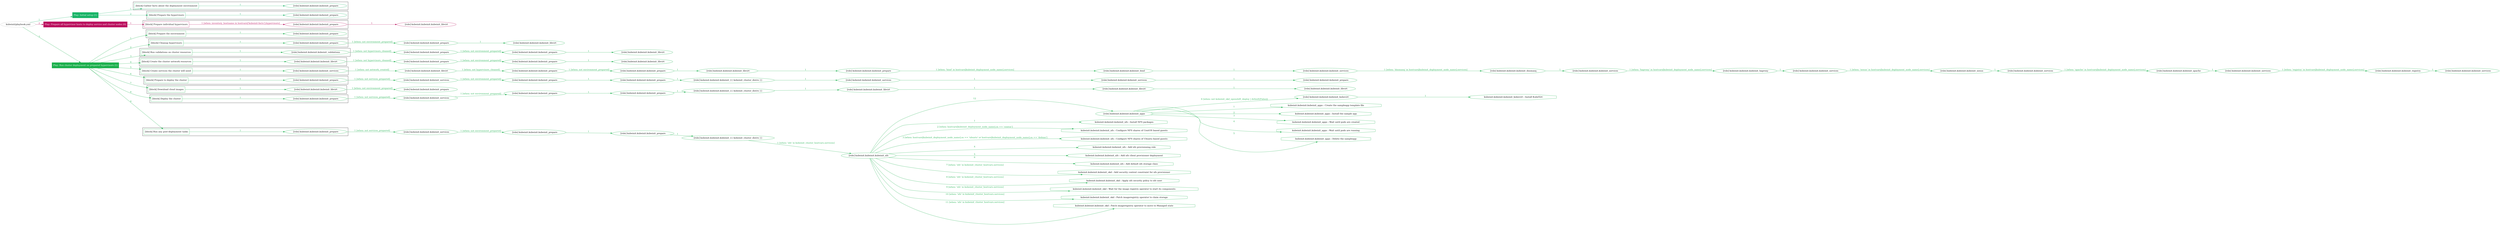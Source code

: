digraph {
	graph [concentrate=true ordering=in rankdir=LR ratio=fill]
	edge [esep=5 sep=10]
	"kubeinit/playbook.yml" [id=root_node style=dotted]
	play_866cd566 [label="Play: Initial setup (1)" color="#18b467" fontcolor="#ffffff" id=play_866cd566 shape=box style=filled tooltip=localhost]
	"kubeinit/playbook.yml" -> play_866cd566 [label="1 " color="#18b467" fontcolor="#18b467" id=edge_b7a3d5ce labeltooltip="1 " tooltip="1 "]
	subgraph "kubeinit.kubeinit.kubeinit_prepare" {
		role_42a8a2a1 [label="[role] kubeinit.kubeinit.kubeinit_prepare" color="#18b467" id=role_42a8a2a1 tooltip="kubeinit.kubeinit.kubeinit_prepare"]
	}
	subgraph "kubeinit.kubeinit.kubeinit_prepare" {
		role_70ec0d9b [label="[role] kubeinit.kubeinit.kubeinit_prepare" color="#18b467" id=role_70ec0d9b tooltip="kubeinit.kubeinit.kubeinit_prepare"]
	}
	subgraph "Play: Initial setup (1)" {
		play_866cd566 -> block_4145561e [label=1 color="#18b467" fontcolor="#18b467" id=edge_b23f8024 labeltooltip=1 tooltip=1]
		subgraph cluster_block_4145561e {
			block_4145561e [label="[block] Gather facts about the deployment environment" color="#18b467" id=block_4145561e labeltooltip="Gather facts about the deployment environment" shape=box tooltip="Gather facts about the deployment environment"]
			block_4145561e -> role_42a8a2a1 [label="1 " color="#18b467" fontcolor="#18b467" id=edge_ebbc4059 labeltooltip="1 " tooltip="1 "]
		}
		play_866cd566 -> block_74db319b [label=2 color="#18b467" fontcolor="#18b467" id=edge_c4fadc92 labeltooltip=2 tooltip=2]
		subgraph cluster_block_74db319b {
			block_74db319b [label="[block] Prepare the hypervisors" color="#18b467" id=block_74db319b labeltooltip="Prepare the hypervisors" shape=box tooltip="Prepare the hypervisors"]
			block_74db319b -> role_70ec0d9b [label="1 " color="#18b467" fontcolor="#18b467" id=edge_340f080b labeltooltip="1 " tooltip="1 "]
		}
	}
	play_d27a28cc [label="Play: Prepare all hypervisor hosts to deploy service and cluster nodes (0)" color="#bb115f" fontcolor="#ffffff" id=play_d27a28cc shape=box style=filled tooltip="Play: Prepare all hypervisor hosts to deploy service and cluster nodes (0)"]
	"kubeinit/playbook.yml" -> play_d27a28cc [label="2 " color="#bb115f" fontcolor="#bb115f" id=edge_27930eea labeltooltip="2 " tooltip="2 "]
	subgraph "kubeinit.kubeinit.kubeinit_libvirt" {
		role_9883c291 [label="[role] kubeinit.kubeinit.kubeinit_libvirt" color="#bb115f" id=role_9883c291 tooltip="kubeinit.kubeinit.kubeinit_libvirt"]
	}
	subgraph "kubeinit.kubeinit.kubeinit_prepare" {
		role_b96f2400 [label="[role] kubeinit.kubeinit.kubeinit_prepare" color="#bb115f" id=role_b96f2400 tooltip="kubeinit.kubeinit.kubeinit_prepare"]
		role_b96f2400 -> role_9883c291 [label="1 " color="#bb115f" fontcolor="#bb115f" id=edge_fe0eab65 labeltooltip="1 " tooltip="1 "]
	}
	subgraph "Play: Prepare all hypervisor hosts to deploy service and cluster nodes (0)" {
		play_d27a28cc -> block_7e820f41 [label=1 color="#bb115f" fontcolor="#bb115f" id=edge_23f2f4f9 labeltooltip=1 tooltip=1]
		subgraph cluster_block_7e820f41 {
			block_7e820f41 [label="[block] Prepare individual hypervisors" color="#bb115f" id=block_7e820f41 labeltooltip="Prepare individual hypervisors" shape=box tooltip="Prepare individual hypervisors"]
			block_7e820f41 -> role_b96f2400 [label="1 [when: inventory_hostname in hostvars['kubeinit-facts'].hypervisors]" color="#bb115f" fontcolor="#bb115f" id=edge_484b6eaf labeltooltip="1 [when: inventory_hostname in hostvars['kubeinit-facts'].hypervisors]" tooltip="1 [when: inventory_hostname in hostvars['kubeinit-facts'].hypervisors]"]
		}
	}
	play_6ab7a3cd [label="Play: Run cluster deployment on prepared hypervisors (1)" color="#1cb04d" fontcolor="#ffffff" id=play_6ab7a3cd shape=box style=filled tooltip=localhost]
	"kubeinit/playbook.yml" -> play_6ab7a3cd [label="3 " color="#1cb04d" fontcolor="#1cb04d" id=edge_1ee3cd7d labeltooltip="3 " tooltip="3 "]
	subgraph "kubeinit.kubeinit.kubeinit_prepare" {
		role_7ead89c9 [label="[role] kubeinit.kubeinit.kubeinit_prepare" color="#1cb04d" id=role_7ead89c9 tooltip="kubeinit.kubeinit.kubeinit_prepare"]
	}
	subgraph "kubeinit.kubeinit.kubeinit_libvirt" {
		role_e12b8cbc [label="[role] kubeinit.kubeinit.kubeinit_libvirt" color="#1cb04d" id=role_e12b8cbc tooltip="kubeinit.kubeinit.kubeinit_libvirt"]
	}
	subgraph "kubeinit.kubeinit.kubeinit_prepare" {
		role_fc0ebed4 [label="[role] kubeinit.kubeinit.kubeinit_prepare" color="#1cb04d" id=role_fc0ebed4 tooltip="kubeinit.kubeinit.kubeinit_prepare"]
		role_fc0ebed4 -> role_e12b8cbc [label="1 " color="#1cb04d" fontcolor="#1cb04d" id=edge_97bbdb1d labeltooltip="1 " tooltip="1 "]
	}
	subgraph "kubeinit.kubeinit.kubeinit_prepare" {
		role_6ffd9a5c [label="[role] kubeinit.kubeinit.kubeinit_prepare" color="#1cb04d" id=role_6ffd9a5c tooltip="kubeinit.kubeinit.kubeinit_prepare"]
		role_6ffd9a5c -> role_fc0ebed4 [label="1 [when: not environment_prepared]" color="#1cb04d" fontcolor="#1cb04d" id=edge_9d74c084 labeltooltip="1 [when: not environment_prepared]" tooltip="1 [when: not environment_prepared]"]
	}
	subgraph "kubeinit.kubeinit.kubeinit_libvirt" {
		role_8c055e32 [label="[role] kubeinit.kubeinit.kubeinit_libvirt" color="#1cb04d" id=role_8c055e32 tooltip="kubeinit.kubeinit.kubeinit_libvirt"]
	}
	subgraph "kubeinit.kubeinit.kubeinit_prepare" {
		role_754e39e1 [label="[role] kubeinit.kubeinit.kubeinit_prepare" color="#1cb04d" id=role_754e39e1 tooltip="kubeinit.kubeinit.kubeinit_prepare"]
		role_754e39e1 -> role_8c055e32 [label="1 " color="#1cb04d" fontcolor="#1cb04d" id=edge_d2662d19 labeltooltip="1 " tooltip="1 "]
	}
	subgraph "kubeinit.kubeinit.kubeinit_prepare" {
		role_8dd6903f [label="[role] kubeinit.kubeinit.kubeinit_prepare" color="#1cb04d" id=role_8dd6903f tooltip="kubeinit.kubeinit.kubeinit_prepare"]
		role_8dd6903f -> role_754e39e1 [label="1 [when: not environment_prepared]" color="#1cb04d" fontcolor="#1cb04d" id=edge_be09761b labeltooltip="1 [when: not environment_prepared]" tooltip="1 [when: not environment_prepared]"]
	}
	subgraph "kubeinit.kubeinit.kubeinit_validations" {
		role_f52cb748 [label="[role] kubeinit.kubeinit.kubeinit_validations" color="#1cb04d" id=role_f52cb748 tooltip="kubeinit.kubeinit.kubeinit_validations"]
		role_f52cb748 -> role_8dd6903f [label="1 [when: not hypervisors_cleaned]" color="#1cb04d" fontcolor="#1cb04d" id=edge_66efea9b labeltooltip="1 [when: not hypervisors_cleaned]" tooltip="1 [when: not hypervisors_cleaned]"]
	}
	subgraph "kubeinit.kubeinit.kubeinit_libvirt" {
		role_37e7ea5a [label="[role] kubeinit.kubeinit.kubeinit_libvirt" color="#1cb04d" id=role_37e7ea5a tooltip="kubeinit.kubeinit.kubeinit_libvirt"]
	}
	subgraph "kubeinit.kubeinit.kubeinit_prepare" {
		role_1baa1789 [label="[role] kubeinit.kubeinit.kubeinit_prepare" color="#1cb04d" id=role_1baa1789 tooltip="kubeinit.kubeinit.kubeinit_prepare"]
		role_1baa1789 -> role_37e7ea5a [label="1 " color="#1cb04d" fontcolor="#1cb04d" id=edge_dedb9737 labeltooltip="1 " tooltip="1 "]
	}
	subgraph "kubeinit.kubeinit.kubeinit_prepare" {
		role_45426b34 [label="[role] kubeinit.kubeinit.kubeinit_prepare" color="#1cb04d" id=role_45426b34 tooltip="kubeinit.kubeinit.kubeinit_prepare"]
		role_45426b34 -> role_1baa1789 [label="1 [when: not environment_prepared]" color="#1cb04d" fontcolor="#1cb04d" id=edge_fe4f3698 labeltooltip="1 [when: not environment_prepared]" tooltip="1 [when: not environment_prepared]"]
	}
	subgraph "kubeinit.kubeinit.kubeinit_libvirt" {
		role_d22ad18e [label="[role] kubeinit.kubeinit.kubeinit_libvirt" color="#1cb04d" id=role_d22ad18e tooltip="kubeinit.kubeinit.kubeinit_libvirt"]
		role_d22ad18e -> role_45426b34 [label="1 [when: not hypervisors_cleaned]" color="#1cb04d" fontcolor="#1cb04d" id=edge_d5f62aea labeltooltip="1 [when: not hypervisors_cleaned]" tooltip="1 [when: not hypervisors_cleaned]"]
	}
	subgraph "kubeinit.kubeinit.kubeinit_services" {
		role_3a80f381 [label="[role] kubeinit.kubeinit.kubeinit_services" color="#1cb04d" id=role_3a80f381 tooltip="kubeinit.kubeinit.kubeinit_services"]
	}
	subgraph "kubeinit.kubeinit.kubeinit_registry" {
		role_0bf82481 [label="[role] kubeinit.kubeinit.kubeinit_registry" color="#1cb04d" id=role_0bf82481 tooltip="kubeinit.kubeinit.kubeinit_registry"]
		role_0bf82481 -> role_3a80f381 [label="1 " color="#1cb04d" fontcolor="#1cb04d" id=edge_49e608f8 labeltooltip="1 " tooltip="1 "]
	}
	subgraph "kubeinit.kubeinit.kubeinit_services" {
		role_6137540d [label="[role] kubeinit.kubeinit.kubeinit_services" color="#1cb04d" id=role_6137540d tooltip="kubeinit.kubeinit.kubeinit_services"]
		role_6137540d -> role_0bf82481 [label="1 [when: 'registry' in hostvars[kubeinit_deployment_node_name].services]" color="#1cb04d" fontcolor="#1cb04d" id=edge_4b850a96 labeltooltip="1 [when: 'registry' in hostvars[kubeinit_deployment_node_name].services]" tooltip="1 [when: 'registry' in hostvars[kubeinit_deployment_node_name].services]"]
	}
	subgraph "kubeinit.kubeinit.kubeinit_apache" {
		role_b74298c2 [label="[role] kubeinit.kubeinit.kubeinit_apache" color="#1cb04d" id=role_b74298c2 tooltip="kubeinit.kubeinit.kubeinit_apache"]
		role_b74298c2 -> role_6137540d [label="1 " color="#1cb04d" fontcolor="#1cb04d" id=edge_636c4625 labeltooltip="1 " tooltip="1 "]
	}
	subgraph "kubeinit.kubeinit.kubeinit_services" {
		role_45773aaa [label="[role] kubeinit.kubeinit.kubeinit_services" color="#1cb04d" id=role_45773aaa tooltip="kubeinit.kubeinit.kubeinit_services"]
		role_45773aaa -> role_b74298c2 [label="1 [when: 'apache' in hostvars[kubeinit_deployment_node_name].services]" color="#1cb04d" fontcolor="#1cb04d" id=edge_47bf15b7 labeltooltip="1 [when: 'apache' in hostvars[kubeinit_deployment_node_name].services]" tooltip="1 [when: 'apache' in hostvars[kubeinit_deployment_node_name].services]"]
	}
	subgraph "kubeinit.kubeinit.kubeinit_nexus" {
		role_190bb310 [label="[role] kubeinit.kubeinit.kubeinit_nexus" color="#1cb04d" id=role_190bb310 tooltip="kubeinit.kubeinit.kubeinit_nexus"]
		role_190bb310 -> role_45773aaa [label="1 " color="#1cb04d" fontcolor="#1cb04d" id=edge_a56ca499 labeltooltip="1 " tooltip="1 "]
	}
	subgraph "kubeinit.kubeinit.kubeinit_services" {
		role_3988fe66 [label="[role] kubeinit.kubeinit.kubeinit_services" color="#1cb04d" id=role_3988fe66 tooltip="kubeinit.kubeinit.kubeinit_services"]
		role_3988fe66 -> role_190bb310 [label="1 [when: 'nexus' in hostvars[kubeinit_deployment_node_name].services]" color="#1cb04d" fontcolor="#1cb04d" id=edge_f0cd91f6 labeltooltip="1 [when: 'nexus' in hostvars[kubeinit_deployment_node_name].services]" tooltip="1 [when: 'nexus' in hostvars[kubeinit_deployment_node_name].services]"]
	}
	subgraph "kubeinit.kubeinit.kubeinit_haproxy" {
		role_a1e5b6af [label="[role] kubeinit.kubeinit.kubeinit_haproxy" color="#1cb04d" id=role_a1e5b6af tooltip="kubeinit.kubeinit.kubeinit_haproxy"]
		role_a1e5b6af -> role_3988fe66 [label="1 " color="#1cb04d" fontcolor="#1cb04d" id=edge_c55bd46d labeltooltip="1 " tooltip="1 "]
	}
	subgraph "kubeinit.kubeinit.kubeinit_services" {
		role_6fcc0f62 [label="[role] kubeinit.kubeinit.kubeinit_services" color="#1cb04d" id=role_6fcc0f62 tooltip="kubeinit.kubeinit.kubeinit_services"]
		role_6fcc0f62 -> role_a1e5b6af [label="1 [when: 'haproxy' in hostvars[kubeinit_deployment_node_name].services]" color="#1cb04d" fontcolor="#1cb04d" id=edge_7822882d labeltooltip="1 [when: 'haproxy' in hostvars[kubeinit_deployment_node_name].services]" tooltip="1 [when: 'haproxy' in hostvars[kubeinit_deployment_node_name].services]"]
	}
	subgraph "kubeinit.kubeinit.kubeinit_dnsmasq" {
		role_24a6a1a1 [label="[role] kubeinit.kubeinit.kubeinit_dnsmasq" color="#1cb04d" id=role_24a6a1a1 tooltip="kubeinit.kubeinit.kubeinit_dnsmasq"]
		role_24a6a1a1 -> role_6fcc0f62 [label="1 " color="#1cb04d" fontcolor="#1cb04d" id=edge_537da222 labeltooltip="1 " tooltip="1 "]
	}
	subgraph "kubeinit.kubeinit.kubeinit_services" {
		role_aaf24c47 [label="[role] kubeinit.kubeinit.kubeinit_services" color="#1cb04d" id=role_aaf24c47 tooltip="kubeinit.kubeinit.kubeinit_services"]
		role_aaf24c47 -> role_24a6a1a1 [label="1 [when: 'dnsmasq' in hostvars[kubeinit_deployment_node_name].services]" color="#1cb04d" fontcolor="#1cb04d" id=edge_ba0b33e8 labeltooltip="1 [when: 'dnsmasq' in hostvars[kubeinit_deployment_node_name].services]" tooltip="1 [when: 'dnsmasq' in hostvars[kubeinit_deployment_node_name].services]"]
	}
	subgraph "kubeinit.kubeinit.kubeinit_bind" {
		role_bfbcafc0 [label="[role] kubeinit.kubeinit.kubeinit_bind" color="#1cb04d" id=role_bfbcafc0 tooltip="kubeinit.kubeinit.kubeinit_bind"]
		role_bfbcafc0 -> role_aaf24c47 [label="1 " color="#1cb04d" fontcolor="#1cb04d" id=edge_f6926afe labeltooltip="1 " tooltip="1 "]
	}
	subgraph "kubeinit.kubeinit.kubeinit_prepare" {
		role_711a690a [label="[role] kubeinit.kubeinit.kubeinit_prepare" color="#1cb04d" id=role_711a690a tooltip="kubeinit.kubeinit.kubeinit_prepare"]
		role_711a690a -> role_bfbcafc0 [label="1 [when: 'bind' in hostvars[kubeinit_deployment_node_name].services]" color="#1cb04d" fontcolor="#1cb04d" id=edge_fcc421af labeltooltip="1 [when: 'bind' in hostvars[kubeinit_deployment_node_name].services]" tooltip="1 [when: 'bind' in hostvars[kubeinit_deployment_node_name].services]"]
	}
	subgraph "kubeinit.kubeinit.kubeinit_libvirt" {
		role_1f7d2fce [label="[role] kubeinit.kubeinit.kubeinit_libvirt" color="#1cb04d" id=role_1f7d2fce tooltip="kubeinit.kubeinit.kubeinit_libvirt"]
		role_1f7d2fce -> role_711a690a [label="1 " color="#1cb04d" fontcolor="#1cb04d" id=edge_8d6d90a9 labeltooltip="1 " tooltip="1 "]
	}
	subgraph "kubeinit.kubeinit.kubeinit_prepare" {
		role_ac775a64 [label="[role] kubeinit.kubeinit.kubeinit_prepare" color="#1cb04d" id=role_ac775a64 tooltip="kubeinit.kubeinit.kubeinit_prepare"]
		role_ac775a64 -> role_1f7d2fce [label="1 " color="#1cb04d" fontcolor="#1cb04d" id=edge_5e79e51a labeltooltip="1 " tooltip="1 "]
	}
	subgraph "kubeinit.kubeinit.kubeinit_prepare" {
		role_d030ca9d [label="[role] kubeinit.kubeinit.kubeinit_prepare" color="#1cb04d" id=role_d030ca9d tooltip="kubeinit.kubeinit.kubeinit_prepare"]
		role_d030ca9d -> role_ac775a64 [label="1 [when: not environment_prepared]" color="#1cb04d" fontcolor="#1cb04d" id=edge_94cd17c4 labeltooltip="1 [when: not environment_prepared]" tooltip="1 [when: not environment_prepared]"]
	}
	subgraph "kubeinit.kubeinit.kubeinit_libvirt" {
		role_356e7b07 [label="[role] kubeinit.kubeinit.kubeinit_libvirt" color="#1cb04d" id=role_356e7b07 tooltip="kubeinit.kubeinit.kubeinit_libvirt"]
		role_356e7b07 -> role_d030ca9d [label="1 [when: not hypervisors_cleaned]" color="#1cb04d" fontcolor="#1cb04d" id=edge_76c9379c labeltooltip="1 [when: not hypervisors_cleaned]" tooltip="1 [when: not hypervisors_cleaned]"]
	}
	subgraph "kubeinit.kubeinit.kubeinit_services" {
		role_1a0c8410 [label="[role] kubeinit.kubeinit.kubeinit_services" color="#1cb04d" id=role_1a0c8410 tooltip="kubeinit.kubeinit.kubeinit_services"]
		role_1a0c8410 -> role_356e7b07 [label="1 [when: not network_created]" color="#1cb04d" fontcolor="#1cb04d" id=edge_e68eed12 labeltooltip="1 [when: not network_created]" tooltip="1 [when: not network_created]"]
	}
	subgraph "kubeinit.kubeinit.kubeinit_prepare" {
		role_39e3e547 [label="[role] kubeinit.kubeinit.kubeinit_prepare" color="#1cb04d" id=role_39e3e547 tooltip="kubeinit.kubeinit.kubeinit_prepare"]
	}
	subgraph "kubeinit.kubeinit.kubeinit_services" {
		role_38a54d88 [label="[role] kubeinit.kubeinit.kubeinit_services" color="#1cb04d" id=role_38a54d88 tooltip="kubeinit.kubeinit.kubeinit_services"]
		role_38a54d88 -> role_39e3e547 [label="1 " color="#1cb04d" fontcolor="#1cb04d" id=edge_d87b7b5b labeltooltip="1 " tooltip="1 "]
	}
	subgraph "kubeinit.kubeinit.kubeinit_services" {
		role_e71f204c [label="[role] kubeinit.kubeinit.kubeinit_services" color="#1cb04d" id=role_e71f204c tooltip="kubeinit.kubeinit.kubeinit_services"]
		role_e71f204c -> role_38a54d88 [label="1 " color="#1cb04d" fontcolor="#1cb04d" id=edge_ca334fb9 labeltooltip="1 " tooltip="1 "]
	}
	subgraph "kubeinit.kubeinit.kubeinit_{{ kubeinit_cluster_distro }}" {
		role_5c732d5a [label="[role] kubeinit.kubeinit.kubeinit_{{ kubeinit_cluster_distro }}" color="#1cb04d" id=role_5c732d5a tooltip="kubeinit.kubeinit.kubeinit_{{ kubeinit_cluster_distro }}"]
		role_5c732d5a -> role_e71f204c [label="1 " color="#1cb04d" fontcolor="#1cb04d" id=edge_02783266 labeltooltip="1 " tooltip="1 "]
	}
	subgraph "kubeinit.kubeinit.kubeinit_prepare" {
		role_94384a6f [label="[role] kubeinit.kubeinit.kubeinit_prepare" color="#1cb04d" id=role_94384a6f tooltip="kubeinit.kubeinit.kubeinit_prepare"]
		role_94384a6f -> role_5c732d5a [label="1 " color="#1cb04d" fontcolor="#1cb04d" id=edge_1313c564 labeltooltip="1 " tooltip="1 "]
	}
	subgraph "kubeinit.kubeinit.kubeinit_prepare" {
		role_30146710 [label="[role] kubeinit.kubeinit.kubeinit_prepare" color="#1cb04d" id=role_30146710 tooltip="kubeinit.kubeinit.kubeinit_prepare"]
		role_30146710 -> role_94384a6f [label="1 " color="#1cb04d" fontcolor="#1cb04d" id=edge_730abc88 labeltooltip="1 " tooltip="1 "]
	}
	subgraph "kubeinit.kubeinit.kubeinit_services" {
		role_9bb154c7 [label="[role] kubeinit.kubeinit.kubeinit_services" color="#1cb04d" id=role_9bb154c7 tooltip="kubeinit.kubeinit.kubeinit_services"]
		role_9bb154c7 -> role_30146710 [label="1 [when: not environment_prepared]" color="#1cb04d" fontcolor="#1cb04d" id=edge_8178823a labeltooltip="1 [when: not environment_prepared]" tooltip="1 [when: not environment_prepared]"]
	}
	subgraph "kubeinit.kubeinit.kubeinit_prepare" {
		role_8f7f981e [label="[role] kubeinit.kubeinit.kubeinit_prepare" color="#1cb04d" id=role_8f7f981e tooltip="kubeinit.kubeinit.kubeinit_prepare"]
		role_8f7f981e -> role_9bb154c7 [label="1 [when: not services_prepared]" color="#1cb04d" fontcolor="#1cb04d" id=edge_cd91f764 labeltooltip="1 [when: not services_prepared]" tooltip="1 [when: not services_prepared]"]
	}
	subgraph "kubeinit.kubeinit.kubeinit_prepare" {
		role_4b2a8c44 [label="[role] kubeinit.kubeinit.kubeinit_prepare" color="#1cb04d" id=role_4b2a8c44 tooltip="kubeinit.kubeinit.kubeinit_prepare"]
	}
	subgraph "kubeinit.kubeinit.kubeinit_libvirt" {
		role_8172433a [label="[role] kubeinit.kubeinit.kubeinit_libvirt" color="#1cb04d" id=role_8172433a tooltip="kubeinit.kubeinit.kubeinit_libvirt"]
		role_8172433a -> role_4b2a8c44 [label="1 [when: not environment_prepared]" color="#1cb04d" fontcolor="#1cb04d" id=edge_d82d45bb labeltooltip="1 [when: not environment_prepared]" tooltip="1 [when: not environment_prepared]"]
	}
	subgraph "kubeinit.kubeinit.kubeinit_libvirt" {
		role_399ec7ce [label="[role] kubeinit.kubeinit.kubeinit_libvirt" color="#1cb04d" id=role_399ec7ce tooltip="kubeinit.kubeinit.kubeinit_libvirt"]
	}
	subgraph "kubeinit.kubeinit.kubeinit_libvirt" {
		role_0f79b185 [label="[role] kubeinit.kubeinit.kubeinit_libvirt" color="#1cb04d" id=role_0f79b185 tooltip="kubeinit.kubeinit.kubeinit_libvirt"]
		role_0f79b185 -> role_399ec7ce [label="1 " color="#1cb04d" fontcolor="#1cb04d" id=edge_053a5108 labeltooltip="1 " tooltip="1 "]
	}
	subgraph "kubeinit.kubeinit.kubeinit_libvirt" {
		role_63449318 [label="[role] kubeinit.kubeinit.kubeinit_libvirt" color="#1cb04d" id=role_63449318 tooltip="kubeinit.kubeinit.kubeinit_libvirt"]
		role_63449318 -> role_0f79b185 [label="1 " color="#1cb04d" fontcolor="#1cb04d" id=edge_aaac76c7 labeltooltip="1 " tooltip="1 "]
	}
	subgraph "kubeinit.kubeinit.kubeinit_{{ kubeinit_cluster_distro }}" {
		role_013840ff [label="[role] kubeinit.kubeinit.kubeinit_{{ kubeinit_cluster_distro }}" color="#1cb04d" id=role_013840ff tooltip="kubeinit.kubeinit.kubeinit_{{ kubeinit_cluster_distro }}"]
		role_013840ff -> role_63449318 [label="1 " color="#1cb04d" fontcolor="#1cb04d" id=edge_19b148c4 labeltooltip="1 " tooltip="1 "]
	}
	subgraph "kubeinit.kubeinit.kubeinit_prepare" {
		role_4cc3b6b7 [label="[role] kubeinit.kubeinit.kubeinit_prepare" color="#1cb04d" id=role_4cc3b6b7 tooltip="kubeinit.kubeinit.kubeinit_prepare"]
		role_4cc3b6b7 -> role_013840ff [label="1 " color="#1cb04d" fontcolor="#1cb04d" id=edge_1ce3ead8 labeltooltip="1 " tooltip="1 "]
	}
	subgraph "kubeinit.kubeinit.kubeinit_prepare" {
		role_00e8e35e [label="[role] kubeinit.kubeinit.kubeinit_prepare" color="#1cb04d" id=role_00e8e35e tooltip="kubeinit.kubeinit.kubeinit_prepare"]
		role_00e8e35e -> role_4cc3b6b7 [label="1 " color="#1cb04d" fontcolor="#1cb04d" id=edge_6e50ab1e labeltooltip="1 " tooltip="1 "]
	}
	subgraph "kubeinit.kubeinit.kubeinit_services" {
		role_acaf3138 [label="[role] kubeinit.kubeinit.kubeinit_services" color="#1cb04d" id=role_acaf3138 tooltip="kubeinit.kubeinit.kubeinit_services"]
		role_acaf3138 -> role_00e8e35e [label="1 [when: not environment_prepared]" color="#1cb04d" fontcolor="#1cb04d" id=edge_5a25359a labeltooltip="1 [when: not environment_prepared]" tooltip="1 [when: not environment_prepared]"]
	}
	subgraph "kubeinit.kubeinit.kubeinit_prepare" {
		role_97e9920a [label="[role] kubeinit.kubeinit.kubeinit_prepare" color="#1cb04d" id=role_97e9920a tooltip="kubeinit.kubeinit.kubeinit_prepare"]
		role_97e9920a -> role_acaf3138 [label="1 [when: not services_prepared]" color="#1cb04d" fontcolor="#1cb04d" id=edge_eb5fa80a labeltooltip="1 [when: not services_prepared]" tooltip="1 [when: not services_prepared]"]
	}
	subgraph "kubeinit.kubeinit.kubeinit_kubevirt" {
		role_d9b8dd4d [label="[role] kubeinit.kubeinit.kubeinit_kubevirt" color="#1cb04d" id=role_d9b8dd4d tooltip="kubeinit.kubeinit.kubeinit_kubevirt"]
		task_e0d6b907 [label="kubeinit.kubeinit.kubeinit_kubevirt : Install KubeVirt" color="#1cb04d" id=task_e0d6b907 shape=octagon tooltip="kubeinit.kubeinit.kubeinit_kubevirt : Install KubeVirt"]
		role_d9b8dd4d -> task_e0d6b907 [label="1 " color="#1cb04d" fontcolor="#1cb04d" id=edge_e37e21ef labeltooltip="1 " tooltip="1 "]
	}
	subgraph "kubeinit.kubeinit.kubeinit_apps" {
		role_70f71461 [label="[role] kubeinit.kubeinit.kubeinit_apps" color="#1cb04d" id=role_70f71461 tooltip="kubeinit.kubeinit.kubeinit_apps"]
		task_65a918c7 [label="kubeinit.kubeinit.kubeinit_apps : Create the sampleapp template file" color="#1cb04d" id=task_65a918c7 shape=octagon tooltip="kubeinit.kubeinit.kubeinit_apps : Create the sampleapp template file"]
		role_70f71461 -> task_65a918c7 [label="1 " color="#1cb04d" fontcolor="#1cb04d" id=edge_4d9e5328 labeltooltip="1 " tooltip="1 "]
		task_c6db06d8 [label="kubeinit.kubeinit.kubeinit_apps : Install the sample app" color="#1cb04d" id=task_c6db06d8 shape=octagon tooltip="kubeinit.kubeinit.kubeinit_apps : Install the sample app"]
		role_70f71461 -> task_c6db06d8 [label="2 " color="#1cb04d" fontcolor="#1cb04d" id=edge_8eea6660 labeltooltip="2 " tooltip="2 "]
		task_ea14ea98 [label="kubeinit.kubeinit.kubeinit_apps : Wait until pods are created" color="#1cb04d" id=task_ea14ea98 shape=octagon tooltip="kubeinit.kubeinit.kubeinit_apps : Wait until pods are created"]
		role_70f71461 -> task_ea14ea98 [label="3 " color="#1cb04d" fontcolor="#1cb04d" id=edge_79a5c98b labeltooltip="3 " tooltip="3 "]
		task_0da88aad [label="kubeinit.kubeinit.kubeinit_apps : Wait until pods are running" color="#1cb04d" id=task_0da88aad shape=octagon tooltip="kubeinit.kubeinit.kubeinit_apps : Wait until pods are running"]
		role_70f71461 -> task_0da88aad [label="4 " color="#1cb04d" fontcolor="#1cb04d" id=edge_ea61218e labeltooltip="4 " tooltip="4 "]
		task_19c4d904 [label="kubeinit.kubeinit.kubeinit_apps : Delete the sampleapp" color="#1cb04d" id=task_19c4d904 shape=octagon tooltip="kubeinit.kubeinit.kubeinit_apps : Delete the sampleapp"]
		role_70f71461 -> task_19c4d904 [label="5 " color="#1cb04d" fontcolor="#1cb04d" id=edge_e7631a7f labeltooltip="5 " tooltip="5 "]
		role_70f71461 -> role_d9b8dd4d [label="6 [when: not kubeinit_okd_openshift_deploy | default(False)]" color="#1cb04d" fontcolor="#1cb04d" id=edge_c268d7b5 labeltooltip="6 [when: not kubeinit_okd_openshift_deploy | default(False)]" tooltip="6 [when: not kubeinit_okd_openshift_deploy | default(False)]"]
	}
	subgraph "kubeinit.kubeinit.kubeinit_nfs" {
		role_8f3cc64b [label="[role] kubeinit.kubeinit.kubeinit_nfs" color="#1cb04d" id=role_8f3cc64b tooltip="kubeinit.kubeinit.kubeinit_nfs"]
		task_80ee902b [label="kubeinit.kubeinit.kubeinit_nfs : Install NFS packages" color="#1cb04d" id=task_80ee902b shape=octagon tooltip="kubeinit.kubeinit.kubeinit_nfs : Install NFS packages"]
		role_8f3cc64b -> task_80ee902b [label="1 " color="#1cb04d" fontcolor="#1cb04d" id=edge_8fbf7654 labeltooltip="1 " tooltip="1 "]
		task_075d1203 [label="kubeinit.kubeinit.kubeinit_nfs : Configure NFS shares of CentOS based guests" color="#1cb04d" id=task_075d1203 shape=octagon tooltip="kubeinit.kubeinit.kubeinit_nfs : Configure NFS shares of CentOS based guests"]
		role_8f3cc64b -> task_075d1203 [label="2 [when: hostvars[kubeinit_deployment_node_name].os == 'centos']" color="#1cb04d" fontcolor="#1cb04d" id=edge_46b1c06b labeltooltip="2 [when: hostvars[kubeinit_deployment_node_name].os == 'centos']" tooltip="2 [when: hostvars[kubeinit_deployment_node_name].os == 'centos']"]
		task_a811ad79 [label="kubeinit.kubeinit.kubeinit_nfs : Configure NFS shares of Ubuntu based guests" color="#1cb04d" id=task_a811ad79 shape=octagon tooltip="kubeinit.kubeinit.kubeinit_nfs : Configure NFS shares of Ubuntu based guests"]
		role_8f3cc64b -> task_a811ad79 [label="3 [when: hostvars[kubeinit_deployment_node_name].os == 'ubuntu' or hostvars[kubeinit_deployment_node_name].os == 'debian']" color="#1cb04d" fontcolor="#1cb04d" id=edge_9c5e216a labeltooltip="3 [when: hostvars[kubeinit_deployment_node_name].os == 'ubuntu' or hostvars[kubeinit_deployment_node_name].os == 'debian']" tooltip="3 [when: hostvars[kubeinit_deployment_node_name].os == 'ubuntu' or hostvars[kubeinit_deployment_node_name].os == 'debian']"]
		task_a25935e4 [label="kubeinit.kubeinit.kubeinit_nfs : Add nfs provisioning role" color="#1cb04d" id=task_a25935e4 shape=octagon tooltip="kubeinit.kubeinit.kubeinit_nfs : Add nfs provisioning role"]
		role_8f3cc64b -> task_a25935e4 [label="4 " color="#1cb04d" fontcolor="#1cb04d" id=edge_05f3ffd2 labeltooltip="4 " tooltip="4 "]
		task_f95b588f [label="kubeinit.kubeinit.kubeinit_nfs : Add nfs client provisioner deployment" color="#1cb04d" id=task_f95b588f shape=octagon tooltip="kubeinit.kubeinit.kubeinit_nfs : Add nfs client provisioner deployment"]
		role_8f3cc64b -> task_f95b588f [label="5 " color="#1cb04d" fontcolor="#1cb04d" id=edge_88d28750 labeltooltip="5 " tooltip="5 "]
		task_7e68e30c [label="kubeinit.kubeinit.kubeinit_nfs : Add default nfs storage class" color="#1cb04d" id=task_7e68e30c shape=octagon tooltip="kubeinit.kubeinit.kubeinit_nfs : Add default nfs storage class"]
		role_8f3cc64b -> task_7e68e30c [label="6 " color="#1cb04d" fontcolor="#1cb04d" id=edge_2b7e7103 labeltooltip="6 " tooltip="6 "]
		task_f5bd3275 [label="kubeinit.kubeinit.kubeinit_okd : Add security context constraint for nfs provisioner" color="#1cb04d" id=task_f5bd3275 shape=octagon tooltip="kubeinit.kubeinit.kubeinit_okd : Add security context constraint for nfs provisioner"]
		role_8f3cc64b -> task_f5bd3275 [label="7 [when: 'nfs' in kubeinit_cluster_hostvars.services]" color="#1cb04d" fontcolor="#1cb04d" id=edge_950ceb4f labeltooltip="7 [when: 'nfs' in kubeinit_cluster_hostvars.services]" tooltip="7 [when: 'nfs' in kubeinit_cluster_hostvars.services]"]
		task_96102a66 [label="kubeinit.kubeinit.kubeinit_okd : Apply nfs security policy to nfs user" color="#1cb04d" id=task_96102a66 shape=octagon tooltip="kubeinit.kubeinit.kubeinit_okd : Apply nfs security policy to nfs user"]
		role_8f3cc64b -> task_96102a66 [label="8 [when: 'nfs' in kubeinit_cluster_hostvars.services]" color="#1cb04d" fontcolor="#1cb04d" id=edge_c208fd2b labeltooltip="8 [when: 'nfs' in kubeinit_cluster_hostvars.services]" tooltip="8 [when: 'nfs' in kubeinit_cluster_hostvars.services]"]
		task_627d017d [label="kubeinit.kubeinit.kubeinit_okd : Wait for the image registry operator to start its components" color="#1cb04d" id=task_627d017d shape=octagon tooltip="kubeinit.kubeinit.kubeinit_okd : Wait for the image registry operator to start its components"]
		role_8f3cc64b -> task_627d017d [label="9 [when: 'nfs' in kubeinit_cluster_hostvars.services]" color="#1cb04d" fontcolor="#1cb04d" id=edge_4182a3a5 labeltooltip="9 [when: 'nfs' in kubeinit_cluster_hostvars.services]" tooltip="9 [when: 'nfs' in kubeinit_cluster_hostvars.services]"]
		task_1f614fa7 [label="kubeinit.kubeinit.kubeinit_okd : Patch imageregistry operator to claim storage" color="#1cb04d" id=task_1f614fa7 shape=octagon tooltip="kubeinit.kubeinit.kubeinit_okd : Patch imageregistry operator to claim storage"]
		role_8f3cc64b -> task_1f614fa7 [label="10 [when: 'nfs' in kubeinit_cluster_hostvars.services]" color="#1cb04d" fontcolor="#1cb04d" id=edge_d6d99c3d labeltooltip="10 [when: 'nfs' in kubeinit_cluster_hostvars.services]" tooltip="10 [when: 'nfs' in kubeinit_cluster_hostvars.services]"]
		task_2e73062f [label="kubeinit.kubeinit.kubeinit_okd : Patch imageregistry operator to move to Managed state" color="#1cb04d" id=task_2e73062f shape=octagon tooltip="kubeinit.kubeinit.kubeinit_okd : Patch imageregistry operator to move to Managed state"]
		role_8f3cc64b -> task_2e73062f [label="11 [when: 'nfs' in kubeinit_cluster_hostvars.services]" color="#1cb04d" fontcolor="#1cb04d" id=edge_cc31bcf1 labeltooltip="11 [when: 'nfs' in kubeinit_cluster_hostvars.services]" tooltip="11 [when: 'nfs' in kubeinit_cluster_hostvars.services]"]
		role_8f3cc64b -> role_70f71461 [label="12 " color="#1cb04d" fontcolor="#1cb04d" id=edge_0fdebdd7 labeltooltip="12 " tooltip="12 "]
	}
	subgraph "kubeinit.kubeinit.kubeinit_{{ kubeinit_cluster_distro }}" {
		role_d74b15fc [label="[role] kubeinit.kubeinit.kubeinit_{{ kubeinit_cluster_distro }}" color="#1cb04d" id=role_d74b15fc tooltip="kubeinit.kubeinit.kubeinit_{{ kubeinit_cluster_distro }}"]
		role_d74b15fc -> role_8f3cc64b [label="1 [when: 'nfs' in kubeinit_cluster_hostvars.services]" color="#1cb04d" fontcolor="#1cb04d" id=edge_611da373 labeltooltip="1 [when: 'nfs' in kubeinit_cluster_hostvars.services]" tooltip="1 [when: 'nfs' in kubeinit_cluster_hostvars.services]"]
	}
	subgraph "kubeinit.kubeinit.kubeinit_prepare" {
		role_9bf15a02 [label="[role] kubeinit.kubeinit.kubeinit_prepare" color="#1cb04d" id=role_9bf15a02 tooltip="kubeinit.kubeinit.kubeinit_prepare"]
		role_9bf15a02 -> role_d74b15fc [label="1 " color="#1cb04d" fontcolor="#1cb04d" id=edge_d81e8171 labeltooltip="1 " tooltip="1 "]
	}
	subgraph "kubeinit.kubeinit.kubeinit_prepare" {
		role_50957a8e [label="[role] kubeinit.kubeinit.kubeinit_prepare" color="#1cb04d" id=role_50957a8e tooltip="kubeinit.kubeinit.kubeinit_prepare"]
		role_50957a8e -> role_9bf15a02 [label="1 " color="#1cb04d" fontcolor="#1cb04d" id=edge_afe526af labeltooltip="1 " tooltip="1 "]
	}
	subgraph "kubeinit.kubeinit.kubeinit_services" {
		role_4742f3af [label="[role] kubeinit.kubeinit.kubeinit_services" color="#1cb04d" id=role_4742f3af tooltip="kubeinit.kubeinit.kubeinit_services"]
		role_4742f3af -> role_50957a8e [label="1 [when: not environment_prepared]" color="#1cb04d" fontcolor="#1cb04d" id=edge_96cb1a4a labeltooltip="1 [when: not environment_prepared]" tooltip="1 [when: not environment_prepared]"]
	}
	subgraph "kubeinit.kubeinit.kubeinit_prepare" {
		role_e14bdd40 [label="[role] kubeinit.kubeinit.kubeinit_prepare" color="#1cb04d" id=role_e14bdd40 tooltip="kubeinit.kubeinit.kubeinit_prepare"]
		role_e14bdd40 -> role_4742f3af [label="1 [when: not services_prepared]" color="#1cb04d" fontcolor="#1cb04d" id=edge_16527fd5 labeltooltip="1 [when: not services_prepared]" tooltip="1 [when: not services_prepared]"]
	}
	subgraph "Play: Run cluster deployment on prepared hypervisors (1)" {
		play_6ab7a3cd -> block_338e2231 [label=1 color="#1cb04d" fontcolor="#1cb04d" id=edge_fb6118ea labeltooltip=1 tooltip=1]
		subgraph cluster_block_338e2231 {
			block_338e2231 [label="[block] Prepare the environment" color="#1cb04d" id=block_338e2231 labeltooltip="Prepare the environment" shape=box tooltip="Prepare the environment"]
			block_338e2231 -> role_7ead89c9 [label="1 " color="#1cb04d" fontcolor="#1cb04d" id=edge_a4cdab3b labeltooltip="1 " tooltip="1 "]
		}
		play_6ab7a3cd -> block_029525d8 [label=2 color="#1cb04d" fontcolor="#1cb04d" id=edge_bdc993ff labeltooltip=2 tooltip=2]
		subgraph cluster_block_029525d8 {
			block_029525d8 [label="[block] Cleanup hypervisors" color="#1cb04d" id=block_029525d8 labeltooltip="Cleanup hypervisors" shape=box tooltip="Cleanup hypervisors"]
			block_029525d8 -> role_6ffd9a5c [label="1 " color="#1cb04d" fontcolor="#1cb04d" id=edge_b64b17ab labeltooltip="1 " tooltip="1 "]
		}
		play_6ab7a3cd -> block_9eff1872 [label=3 color="#1cb04d" fontcolor="#1cb04d" id=edge_99687f0f labeltooltip=3 tooltip=3]
		subgraph cluster_block_9eff1872 {
			block_9eff1872 [label="[block] Run validations on cluster resources" color="#1cb04d" id=block_9eff1872 labeltooltip="Run validations on cluster resources" shape=box tooltip="Run validations on cluster resources"]
			block_9eff1872 -> role_f52cb748 [label="1 " color="#1cb04d" fontcolor="#1cb04d" id=edge_43ac4e7e labeltooltip="1 " tooltip="1 "]
		}
		play_6ab7a3cd -> block_e9467a43 [label=4 color="#1cb04d" fontcolor="#1cb04d" id=edge_f193d5f6 labeltooltip=4 tooltip=4]
		subgraph cluster_block_e9467a43 {
			block_e9467a43 [label="[block] Create the cluster network resources" color="#1cb04d" id=block_e9467a43 labeltooltip="Create the cluster network resources" shape=box tooltip="Create the cluster network resources"]
			block_e9467a43 -> role_d22ad18e [label="1 " color="#1cb04d" fontcolor="#1cb04d" id=edge_86d028e2 labeltooltip="1 " tooltip="1 "]
		}
		play_6ab7a3cd -> block_36d67044 [label=5 color="#1cb04d" fontcolor="#1cb04d" id=edge_c51e8fc8 labeltooltip=5 tooltip=5]
		subgraph cluster_block_36d67044 {
			block_36d67044 [label="[block] Create services the cluster will need" color="#1cb04d" id=block_36d67044 labeltooltip="Create services the cluster will need" shape=box tooltip="Create services the cluster will need"]
			block_36d67044 -> role_1a0c8410 [label="1 " color="#1cb04d" fontcolor="#1cb04d" id=edge_6e90674a labeltooltip="1 " tooltip="1 "]
		}
		play_6ab7a3cd -> block_ed120d2c [label=6 color="#1cb04d" fontcolor="#1cb04d" id=edge_e75fee09 labeltooltip=6 tooltip=6]
		subgraph cluster_block_ed120d2c {
			block_ed120d2c [label="[block] Prepare to deploy the cluster" color="#1cb04d" id=block_ed120d2c labeltooltip="Prepare to deploy the cluster" shape=box tooltip="Prepare to deploy the cluster"]
			block_ed120d2c -> role_8f7f981e [label="1 " color="#1cb04d" fontcolor="#1cb04d" id=edge_482b21f1 labeltooltip="1 " tooltip="1 "]
		}
		play_6ab7a3cd -> block_6a497d35 [label=7 color="#1cb04d" fontcolor="#1cb04d" id=edge_3714e81c labeltooltip=7 tooltip=7]
		subgraph cluster_block_6a497d35 {
			block_6a497d35 [label="[block] Download cloud images" color="#1cb04d" id=block_6a497d35 labeltooltip="Download cloud images" shape=box tooltip="Download cloud images"]
			block_6a497d35 -> role_8172433a [label="1 " color="#1cb04d" fontcolor="#1cb04d" id=edge_be6582db labeltooltip="1 " tooltip="1 "]
		}
		play_6ab7a3cd -> block_030da57d [label=8 color="#1cb04d" fontcolor="#1cb04d" id=edge_7b62e84a labeltooltip=8 tooltip=8]
		subgraph cluster_block_030da57d {
			block_030da57d [label="[block] Deploy the cluster" color="#1cb04d" id=block_030da57d labeltooltip="Deploy the cluster" shape=box tooltip="Deploy the cluster"]
			block_030da57d -> role_97e9920a [label="1 " color="#1cb04d" fontcolor="#1cb04d" id=edge_eb180024 labeltooltip="1 " tooltip="1 "]
		}
		play_6ab7a3cd -> block_b9c6fc0a [label=9 color="#1cb04d" fontcolor="#1cb04d" id=edge_462fb8c5 labeltooltip=9 tooltip=9]
		subgraph cluster_block_b9c6fc0a {
			block_b9c6fc0a [label="[block] Run any post-deployment tasks" color="#1cb04d" id=block_b9c6fc0a labeltooltip="Run any post-deployment tasks" shape=box tooltip="Run any post-deployment tasks"]
			block_b9c6fc0a -> role_e14bdd40 [label="1 " color="#1cb04d" fontcolor="#1cb04d" id=edge_25f72d53 labeltooltip="1 " tooltip="1 "]
		}
	}
}
